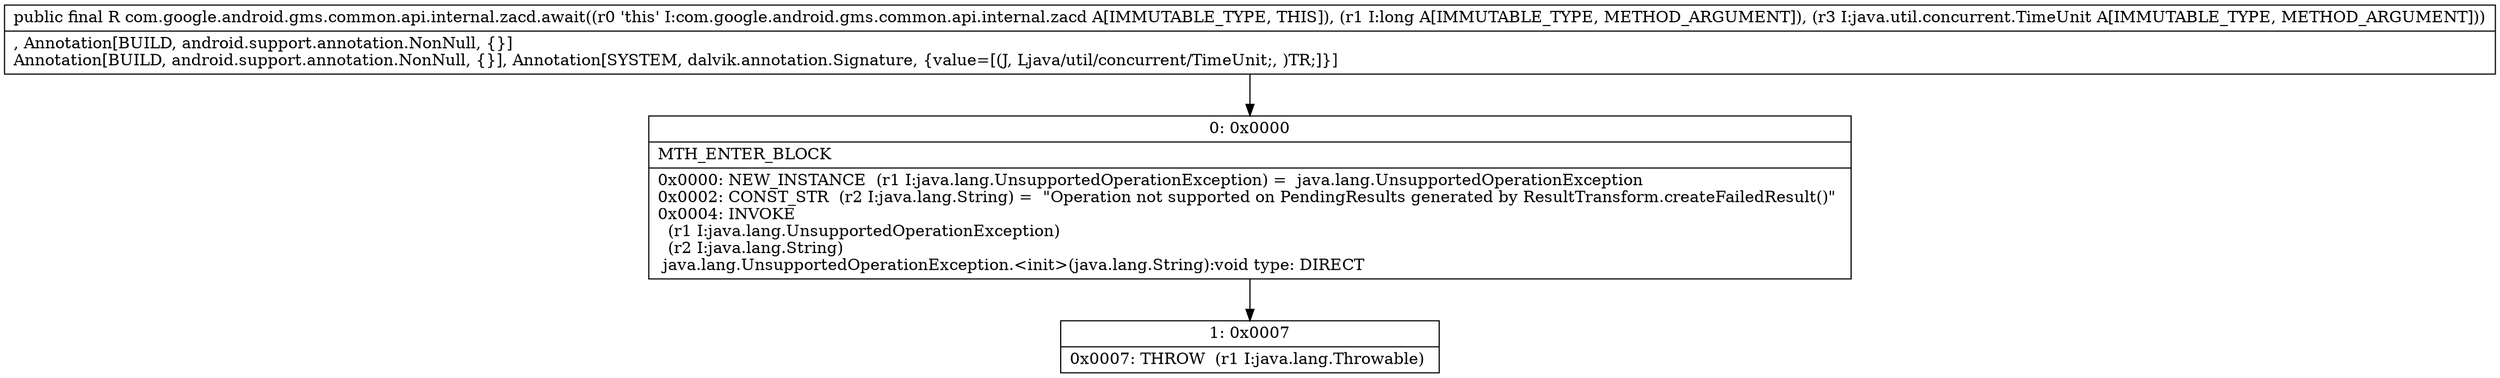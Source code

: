 digraph "CFG forcom.google.android.gms.common.api.internal.zacd.await(JLjava\/util\/concurrent\/TimeUnit;)Lcom\/google\/android\/gms\/common\/api\/Result;" {
Node_0 [shape=record,label="{0\:\ 0x0000|MTH_ENTER_BLOCK\l|0x0000: NEW_INSTANCE  (r1 I:java.lang.UnsupportedOperationException) =  java.lang.UnsupportedOperationException \l0x0002: CONST_STR  (r2 I:java.lang.String) =  \"Operation not supported on PendingResults generated by ResultTransform.createFailedResult()\" \l0x0004: INVOKE  \l  (r1 I:java.lang.UnsupportedOperationException)\l  (r2 I:java.lang.String)\l java.lang.UnsupportedOperationException.\<init\>(java.lang.String):void type: DIRECT \l}"];
Node_1 [shape=record,label="{1\:\ 0x0007|0x0007: THROW  (r1 I:java.lang.Throwable) \l}"];
MethodNode[shape=record,label="{public final R com.google.android.gms.common.api.internal.zacd.await((r0 'this' I:com.google.android.gms.common.api.internal.zacd A[IMMUTABLE_TYPE, THIS]), (r1 I:long A[IMMUTABLE_TYPE, METHOD_ARGUMENT]), (r3 I:java.util.concurrent.TimeUnit A[IMMUTABLE_TYPE, METHOD_ARGUMENT]))  | , Annotation[BUILD, android.support.annotation.NonNull, \{\}]\lAnnotation[BUILD, android.support.annotation.NonNull, \{\}], Annotation[SYSTEM, dalvik.annotation.Signature, \{value=[(J, Ljava\/util\/concurrent\/TimeUnit;, )TR;]\}]\l}"];
MethodNode -> Node_0;
Node_0 -> Node_1;
}

